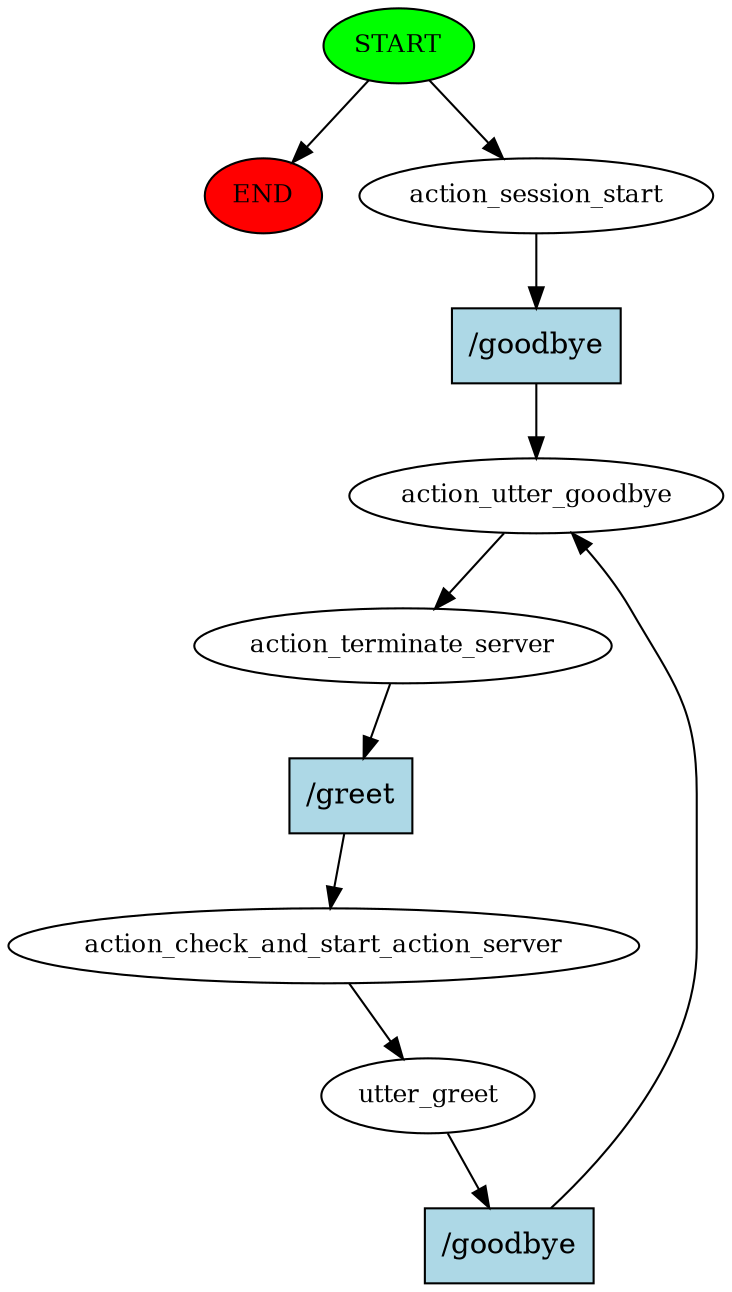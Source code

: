 digraph  {
0 [class="start active", fillcolor=green, fontsize=12, label=START, style=filled];
"-1" [class=end, fillcolor=red, fontsize=12, label=END, style=filled];
1 [class=active, fontsize=12, label=action_session_start];
2 [class=active, fontsize=12, label=action_utter_goodbye];
3 [class="active dashed", fontsize=12, label=action_terminate_server];
4 [class=active, fontsize=12, label=action_check_and_start_action_server];
5 [class=active, fontsize=12, label=utter_greet];
8 [class="intent active", fillcolor=lightblue, label="/goodbye", shape=rect, style=filled];
9 [class="intent active", fillcolor=lightblue, label="/greet", shape=rect, style=filled];
10 [class="intent active", fillcolor=lightblue, label="/goodbye", shape=rect, style=filled];
0 -> "-1"  [class="", key=NONE, label=""];
0 -> 1  [class=active, key=NONE, label=""];
1 -> 8  [class=active, key=0];
2 -> 3  [class=active, key=NONE, label=""];
3 -> 9  [class=active, key=0];
4 -> 5  [class=active, key=NONE, label=""];
5 -> 10  [class=active, key=0];
8 -> 2  [class=active, key=0];
9 -> 4  [class=active, key=0];
10 -> 2  [class=active, key=0];
}
